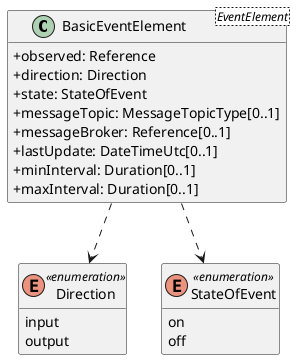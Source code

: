 @startuml
skinparam classAttributeIconSize 0
hide methods

class BasicEventElement<EventElement> {
  +observed: Reference 
  +direction: Direction 
  +state: StateOfEvent 
  +messageTopic: MessageTopicType[0..1] 
  +messageBroker: Reference[0..1] 
  +lastUpdate: DateTimeUtc[0..1] 
  +minInterval: Duration[0..1] 
  +maxInterval: Duration[0..1] 
}
enum Direction <<enumeration>> {
  input
  output
}
enum StateOfEvent <<enumeration>> {
  on
  off
}
BasicEventElement ..> Direction
BasicEventElement ..> StateOfEvent
@enduml